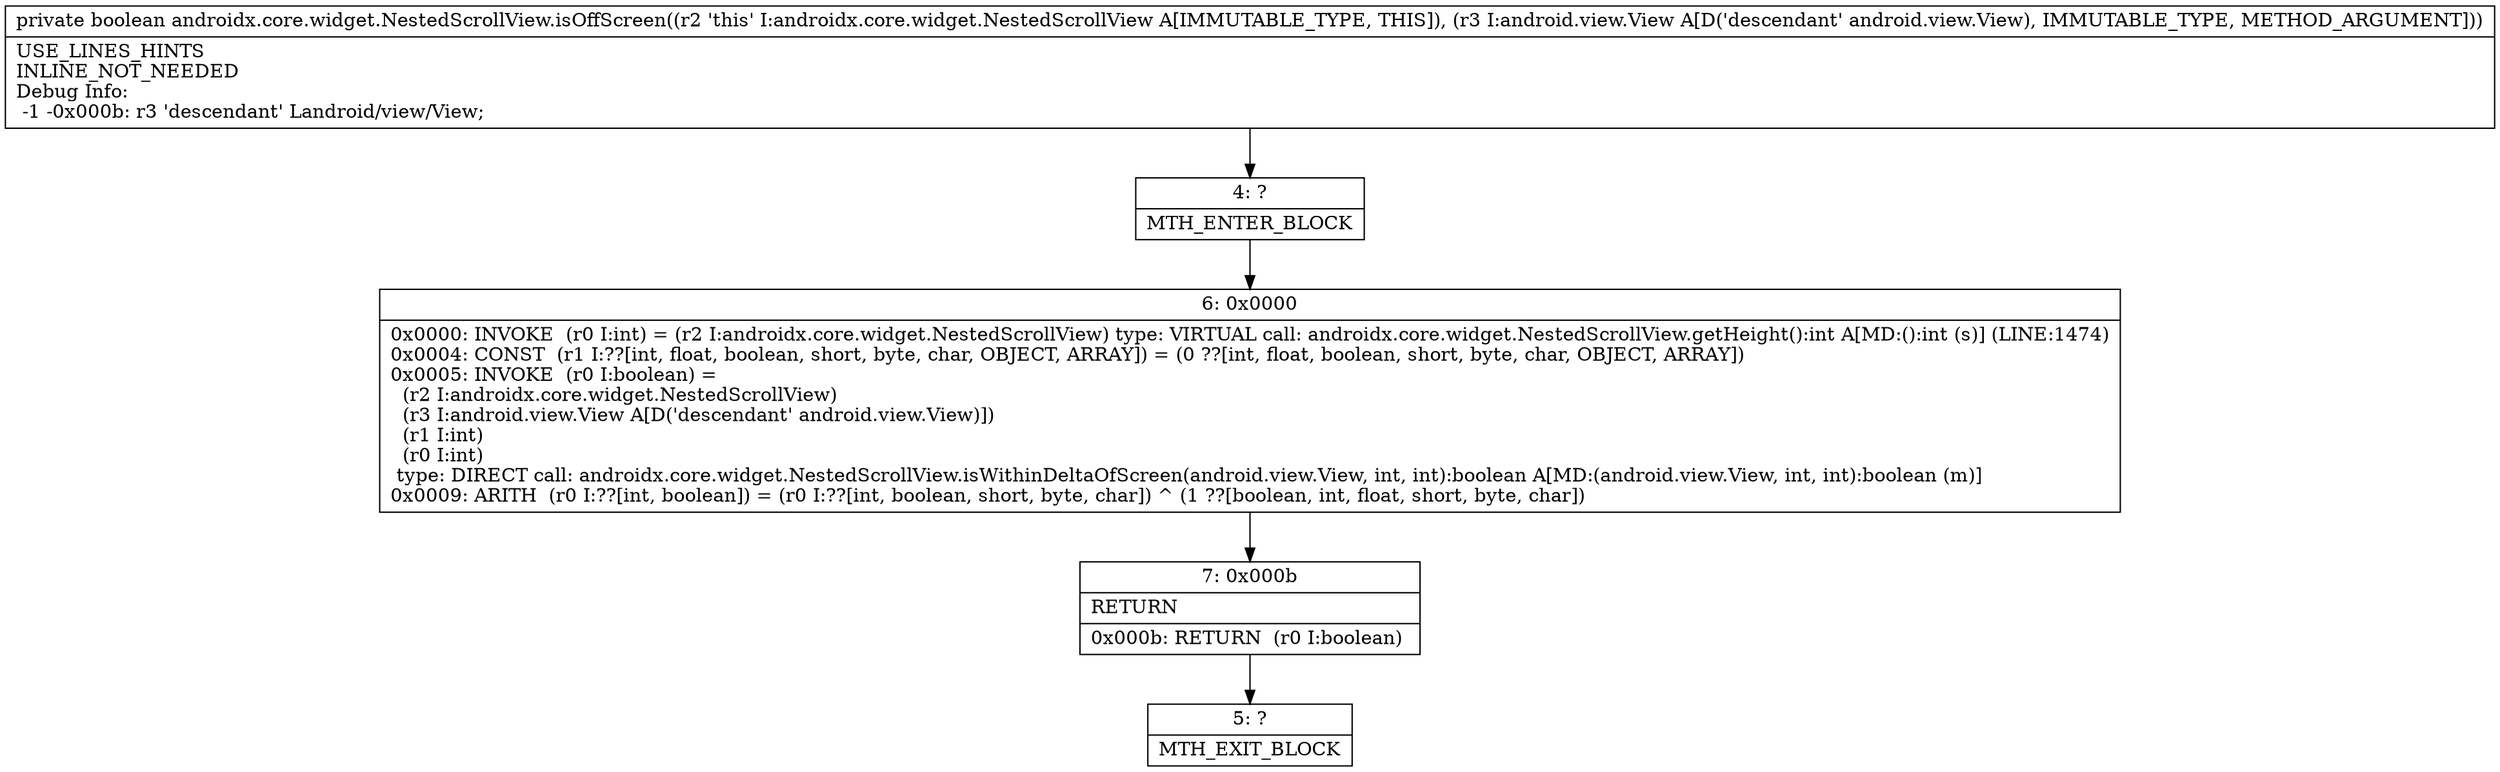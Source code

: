 digraph "CFG forandroidx.core.widget.NestedScrollView.isOffScreen(Landroid\/view\/View;)Z" {
Node_4 [shape=record,label="{4\:\ ?|MTH_ENTER_BLOCK\l}"];
Node_6 [shape=record,label="{6\:\ 0x0000|0x0000: INVOKE  (r0 I:int) = (r2 I:androidx.core.widget.NestedScrollView) type: VIRTUAL call: androidx.core.widget.NestedScrollView.getHeight():int A[MD:():int (s)] (LINE:1474)\l0x0004: CONST  (r1 I:??[int, float, boolean, short, byte, char, OBJECT, ARRAY]) = (0 ??[int, float, boolean, short, byte, char, OBJECT, ARRAY]) \l0x0005: INVOKE  (r0 I:boolean) = \l  (r2 I:androidx.core.widget.NestedScrollView)\l  (r3 I:android.view.View A[D('descendant' android.view.View)])\l  (r1 I:int)\l  (r0 I:int)\l type: DIRECT call: androidx.core.widget.NestedScrollView.isWithinDeltaOfScreen(android.view.View, int, int):boolean A[MD:(android.view.View, int, int):boolean (m)]\l0x0009: ARITH  (r0 I:??[int, boolean]) = (r0 I:??[int, boolean, short, byte, char]) ^ (1 ??[boolean, int, float, short, byte, char]) \l}"];
Node_7 [shape=record,label="{7\:\ 0x000b|RETURN\l|0x000b: RETURN  (r0 I:boolean) \l}"];
Node_5 [shape=record,label="{5\:\ ?|MTH_EXIT_BLOCK\l}"];
MethodNode[shape=record,label="{private boolean androidx.core.widget.NestedScrollView.isOffScreen((r2 'this' I:androidx.core.widget.NestedScrollView A[IMMUTABLE_TYPE, THIS]), (r3 I:android.view.View A[D('descendant' android.view.View), IMMUTABLE_TYPE, METHOD_ARGUMENT]))  | USE_LINES_HINTS\lINLINE_NOT_NEEDED\lDebug Info:\l  \-1 \-0x000b: r3 'descendant' Landroid\/view\/View;\l}"];
MethodNode -> Node_4;Node_4 -> Node_6;
Node_6 -> Node_7;
Node_7 -> Node_5;
}

